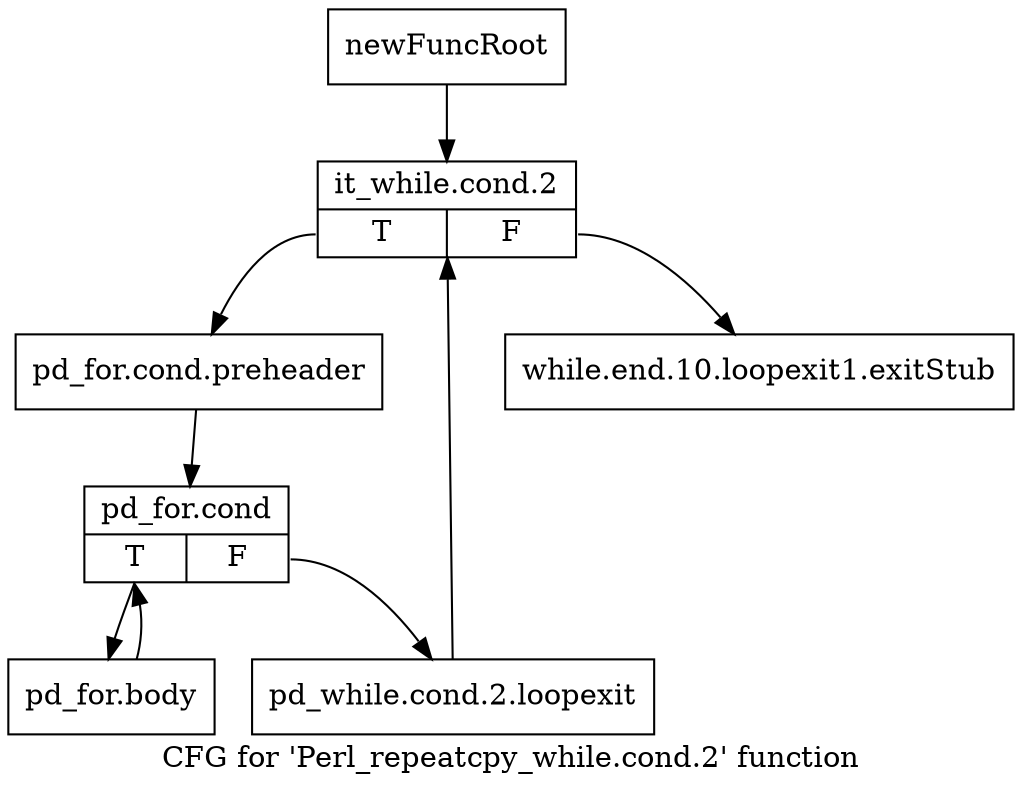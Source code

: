 digraph "CFG for 'Perl_repeatcpy_while.cond.2' function" {
	label="CFG for 'Perl_repeatcpy_while.cond.2' function";

	Node0x5821950 [shape=record,label="{newFuncRoot}"];
	Node0x5821950 -> Node0x58219f0;
	Node0x58219a0 [shape=record,label="{while.end.10.loopexit1.exitStub}"];
	Node0x58219f0 [shape=record,label="{it_while.cond.2|{<s0>T|<s1>F}}"];
	Node0x58219f0:s0 -> Node0x5821a40;
	Node0x58219f0:s1 -> Node0x58219a0;
	Node0x5821a40 [shape=record,label="{pd_for.cond.preheader}"];
	Node0x5821a40 -> Node0x5821a90;
	Node0x5821a90 [shape=record,label="{pd_for.cond|{<s0>T|<s1>F}}"];
	Node0x5821a90:s0 -> Node0x5821b30;
	Node0x5821a90:s1 -> Node0x5821ae0;
	Node0x5821ae0 [shape=record,label="{pd_while.cond.2.loopexit}"];
	Node0x5821ae0 -> Node0x58219f0;
	Node0x5821b30 [shape=record,label="{pd_for.body}"];
	Node0x5821b30 -> Node0x5821a90;
}

